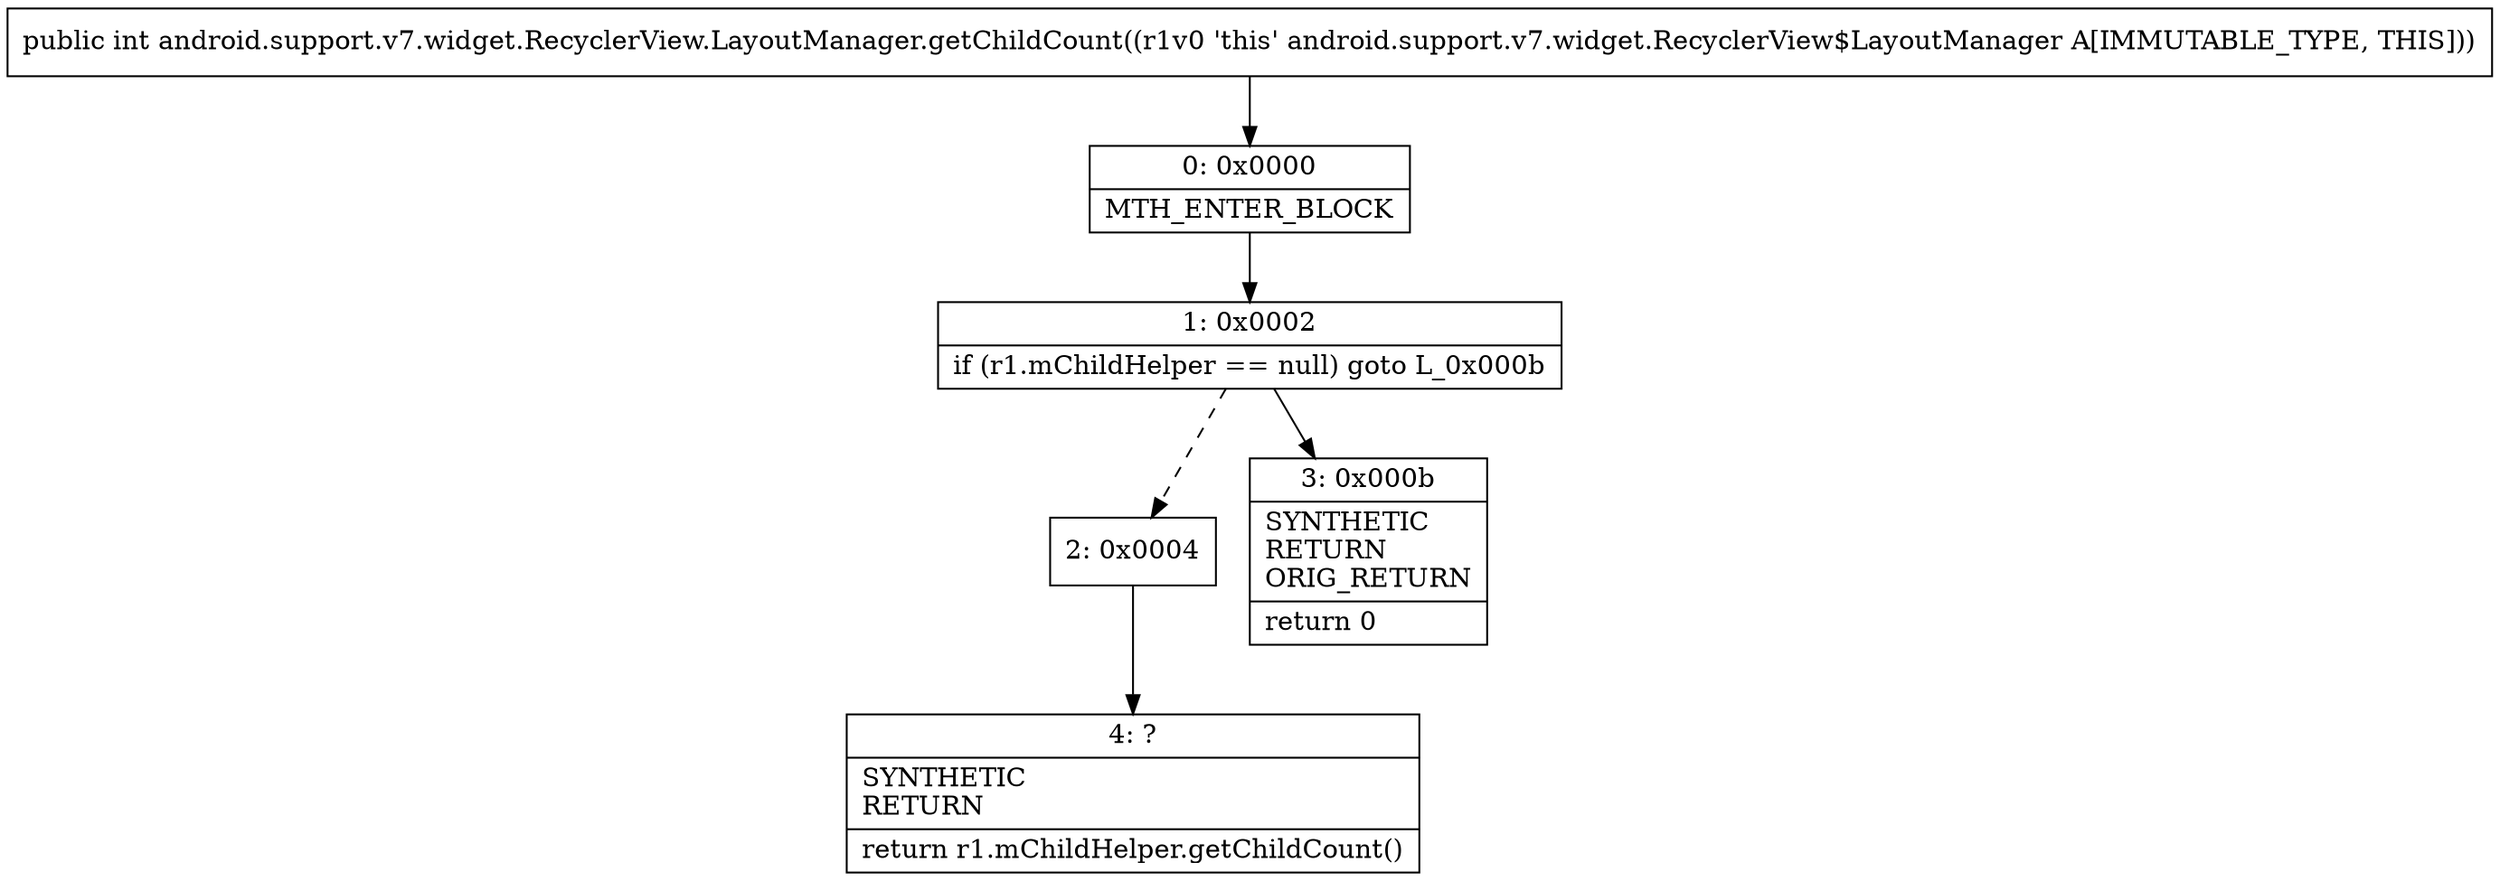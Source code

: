 digraph "CFG forandroid.support.v7.widget.RecyclerView.LayoutManager.getChildCount()I" {
Node_0 [shape=record,label="{0\:\ 0x0000|MTH_ENTER_BLOCK\l}"];
Node_1 [shape=record,label="{1\:\ 0x0002|if (r1.mChildHelper == null) goto L_0x000b\l}"];
Node_2 [shape=record,label="{2\:\ 0x0004}"];
Node_3 [shape=record,label="{3\:\ 0x000b|SYNTHETIC\lRETURN\lORIG_RETURN\l|return 0\l}"];
Node_4 [shape=record,label="{4\:\ ?|SYNTHETIC\lRETURN\l|return r1.mChildHelper.getChildCount()\l}"];
MethodNode[shape=record,label="{public int android.support.v7.widget.RecyclerView.LayoutManager.getChildCount((r1v0 'this' android.support.v7.widget.RecyclerView$LayoutManager A[IMMUTABLE_TYPE, THIS])) }"];
MethodNode -> Node_0;
Node_0 -> Node_1;
Node_1 -> Node_2[style=dashed];
Node_1 -> Node_3;
Node_2 -> Node_4;
}


